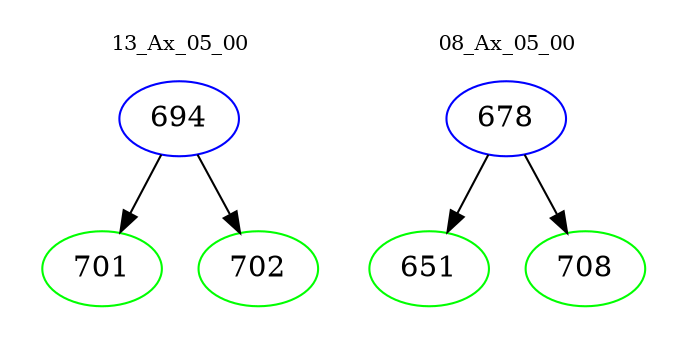 digraph{
subgraph cluster_0 {
color = white
label = "13_Ax_05_00";
fontsize=10;
T0_694 [label="694", color="blue"]
T0_694 -> T0_701 [color="black"]
T0_701 [label="701", color="green"]
T0_694 -> T0_702 [color="black"]
T0_702 [label="702", color="green"]
}
subgraph cluster_1 {
color = white
label = "08_Ax_05_00";
fontsize=10;
T1_678 [label="678", color="blue"]
T1_678 -> T1_651 [color="black"]
T1_651 [label="651", color="green"]
T1_678 -> T1_708 [color="black"]
T1_708 [label="708", color="green"]
}
}
